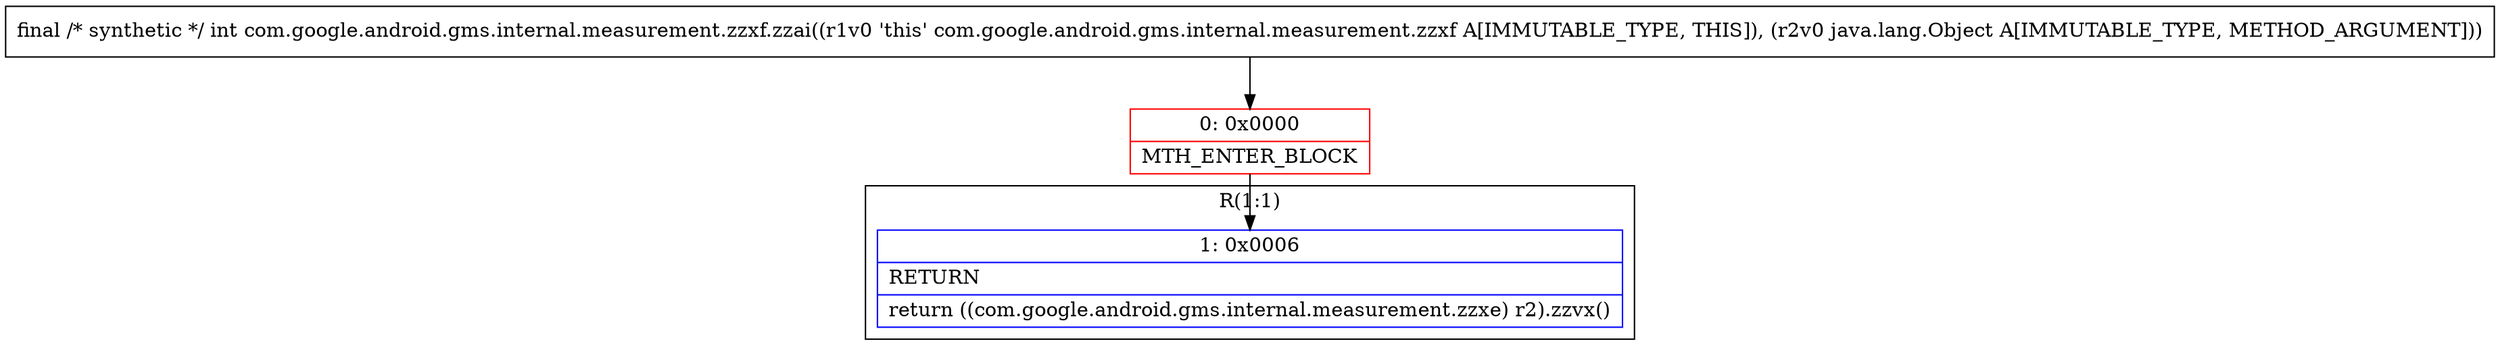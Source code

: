 digraph "CFG forcom.google.android.gms.internal.measurement.zzxf.zzai(Ljava\/lang\/Object;)I" {
subgraph cluster_Region_1473856160 {
label = "R(1:1)";
node [shape=record,color=blue];
Node_1 [shape=record,label="{1\:\ 0x0006|RETURN\l|return ((com.google.android.gms.internal.measurement.zzxe) r2).zzvx()\l}"];
}
Node_0 [shape=record,color=red,label="{0\:\ 0x0000|MTH_ENTER_BLOCK\l}"];
MethodNode[shape=record,label="{final \/* synthetic *\/ int com.google.android.gms.internal.measurement.zzxf.zzai((r1v0 'this' com.google.android.gms.internal.measurement.zzxf A[IMMUTABLE_TYPE, THIS]), (r2v0 java.lang.Object A[IMMUTABLE_TYPE, METHOD_ARGUMENT])) }"];
MethodNode -> Node_0;
Node_0 -> Node_1;
}

